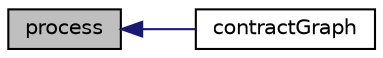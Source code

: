 digraph "process"
{
  edge [fontname="Helvetica",fontsize="10",labelfontname="Helvetica",labelfontsize="10"];
  node [fontname="Helvetica",fontsize="10",shape=record];
  rankdir="LR";
  Node76 [label="process",height=0.2,width=0.4,color="black", fillcolor="grey75", style="filled", fontcolor="black"];
  Node76 -> Node77 [dir="back",color="midnightblue",fontsize="10",style="solid",fontname="Helvetica"];
  Node77 [label="contractGraph",height=0.2,width=0.4,color="black", fillcolor="white", style="filled",URL="$contractGraph_8c.html#a49d0cb0e1a6cc99c9e6cf4ecb9ba609b"];
}
